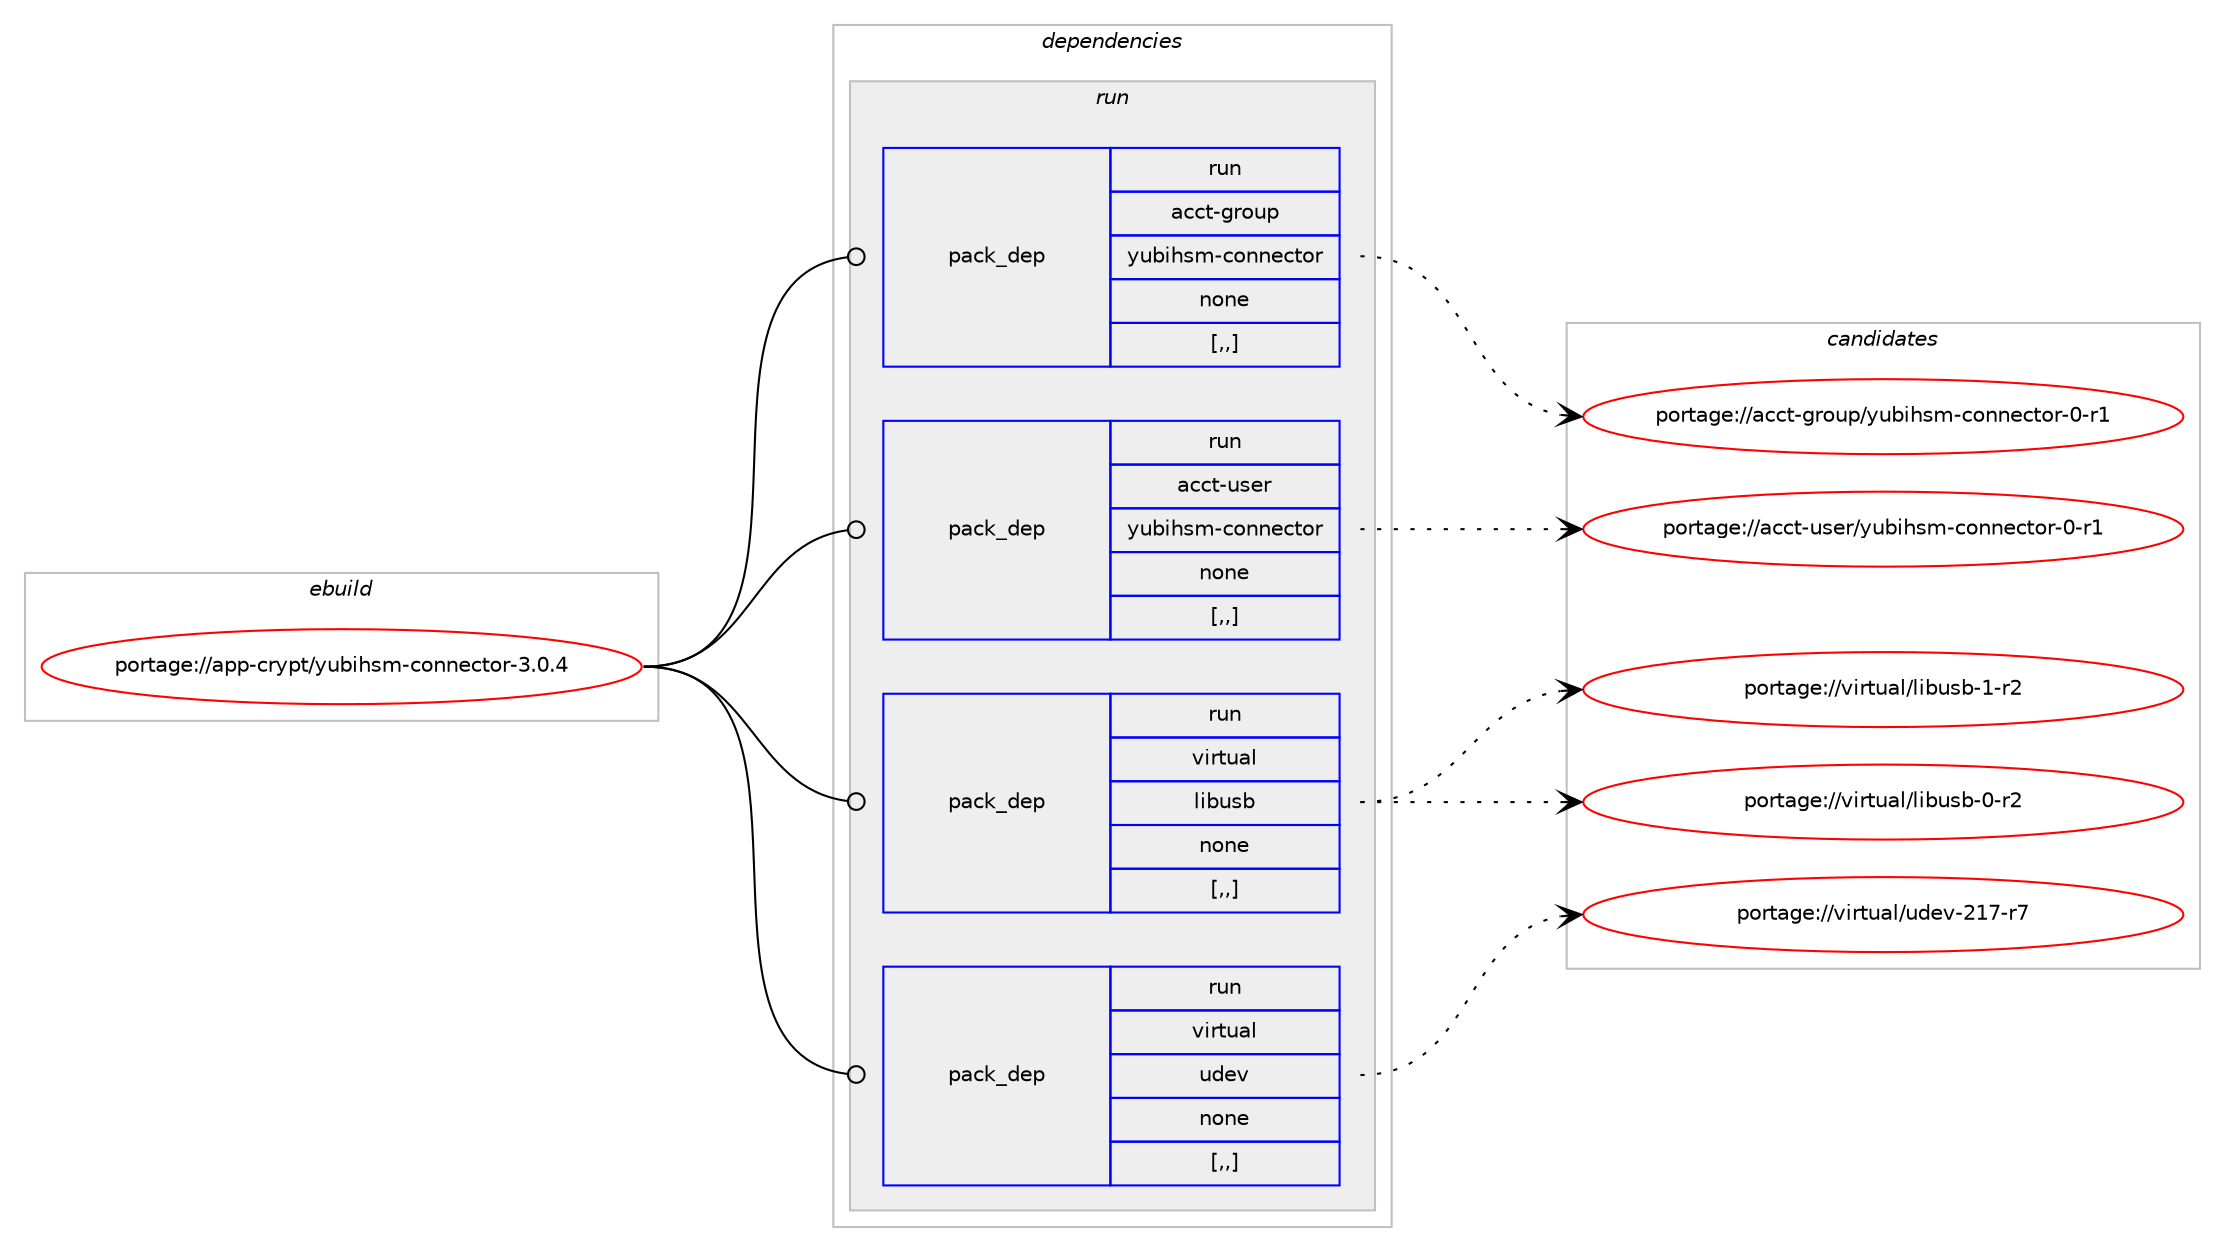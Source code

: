 digraph prolog {

# *************
# Graph options
# *************

newrank=true;
concentrate=true;
compound=true;
graph [rankdir=LR,fontname=Helvetica,fontsize=10,ranksep=1.5];#, ranksep=2.5, nodesep=0.2];
edge  [arrowhead=vee];
node  [fontname=Helvetica,fontsize=10];

# **********
# The ebuild
# **********

subgraph cluster_leftcol {
color=gray;
rank=same;
label=<<i>ebuild</i>>;
id [label="portage://app-crypt/yubihsm-connector-3.0.4", color=red, width=4, href="../app-crypt/yubihsm-connector-3.0.4.svg"];
}

# ****************
# The dependencies
# ****************

subgraph cluster_midcol {
color=gray;
label=<<i>dependencies</i>>;
subgraph cluster_compile {
fillcolor="#eeeeee";
style=filled;
label=<<i>compile</i>>;
}
subgraph cluster_compileandrun {
fillcolor="#eeeeee";
style=filled;
label=<<i>compile and run</i>>;
}
subgraph cluster_run {
fillcolor="#eeeeee";
style=filled;
label=<<i>run</i>>;
subgraph pack10696 {
dependency14609 [label=<<TABLE BORDER="0" CELLBORDER="1" CELLSPACING="0" CELLPADDING="4" WIDTH="220"><TR><TD ROWSPAN="6" CELLPADDING="30">pack_dep</TD></TR><TR><TD WIDTH="110">run</TD></TR><TR><TD>acct-group</TD></TR><TR><TD>yubihsm-connector</TD></TR><TR><TD>none</TD></TR><TR><TD>[,,]</TD></TR></TABLE>>, shape=none, color=blue];
}
id:e -> dependency14609:w [weight=20,style="solid",arrowhead="odot"];
subgraph pack10697 {
dependency14610 [label=<<TABLE BORDER="0" CELLBORDER="1" CELLSPACING="0" CELLPADDING="4" WIDTH="220"><TR><TD ROWSPAN="6" CELLPADDING="30">pack_dep</TD></TR><TR><TD WIDTH="110">run</TD></TR><TR><TD>acct-user</TD></TR><TR><TD>yubihsm-connector</TD></TR><TR><TD>none</TD></TR><TR><TD>[,,]</TD></TR></TABLE>>, shape=none, color=blue];
}
id:e -> dependency14610:w [weight=20,style="solid",arrowhead="odot"];
subgraph pack10698 {
dependency14611 [label=<<TABLE BORDER="0" CELLBORDER="1" CELLSPACING="0" CELLPADDING="4" WIDTH="220"><TR><TD ROWSPAN="6" CELLPADDING="30">pack_dep</TD></TR><TR><TD WIDTH="110">run</TD></TR><TR><TD>virtual</TD></TR><TR><TD>libusb</TD></TR><TR><TD>none</TD></TR><TR><TD>[,,]</TD></TR></TABLE>>, shape=none, color=blue];
}
id:e -> dependency14611:w [weight=20,style="solid",arrowhead="odot"];
subgraph pack10699 {
dependency14612 [label=<<TABLE BORDER="0" CELLBORDER="1" CELLSPACING="0" CELLPADDING="4" WIDTH="220"><TR><TD ROWSPAN="6" CELLPADDING="30">pack_dep</TD></TR><TR><TD WIDTH="110">run</TD></TR><TR><TD>virtual</TD></TR><TR><TD>udev</TD></TR><TR><TD>none</TD></TR><TR><TD>[,,]</TD></TR></TABLE>>, shape=none, color=blue];
}
id:e -> dependency14612:w [weight=20,style="solid",arrowhead="odot"];
}
}

# **************
# The candidates
# **************

subgraph cluster_choices {
rank=same;
color=gray;
label=<<i>candidates</i>>;

subgraph choice10696 {
color=black;
nodesep=1;
choice97999911645103114111117112471211179810510411510945991111101101019911611111445484511449 [label="portage://acct-group/yubihsm-connector-0-r1", color=red, width=4,href="../acct-group/yubihsm-connector-0-r1.svg"];
dependency14609:e -> choice97999911645103114111117112471211179810510411510945991111101101019911611111445484511449:w [style=dotted,weight="100"];
}
subgraph choice10697 {
color=black;
nodesep=1;
choice97999911645117115101114471211179810510411510945991111101101019911611111445484511449 [label="portage://acct-user/yubihsm-connector-0-r1", color=red, width=4,href="../acct-user/yubihsm-connector-0-r1.svg"];
dependency14610:e -> choice97999911645117115101114471211179810510411510945991111101101019911611111445484511449:w [style=dotted,weight="100"];
}
subgraph choice10698 {
color=black;
nodesep=1;
choice1181051141161179710847108105981171159845494511450 [label="portage://virtual/libusb-1-r2", color=red, width=4,href="../virtual/libusb-1-r2.svg"];
choice1181051141161179710847108105981171159845484511450 [label="portage://virtual/libusb-0-r2", color=red, width=4,href="../virtual/libusb-0-r2.svg"];
dependency14611:e -> choice1181051141161179710847108105981171159845494511450:w [style=dotted,weight="100"];
dependency14611:e -> choice1181051141161179710847108105981171159845484511450:w [style=dotted,weight="100"];
}
subgraph choice10699 {
color=black;
nodesep=1;
choice1181051141161179710847117100101118455049554511455 [label="portage://virtual/udev-217-r7", color=red, width=4,href="../virtual/udev-217-r7.svg"];
dependency14612:e -> choice1181051141161179710847117100101118455049554511455:w [style=dotted,weight="100"];
}
}

}
